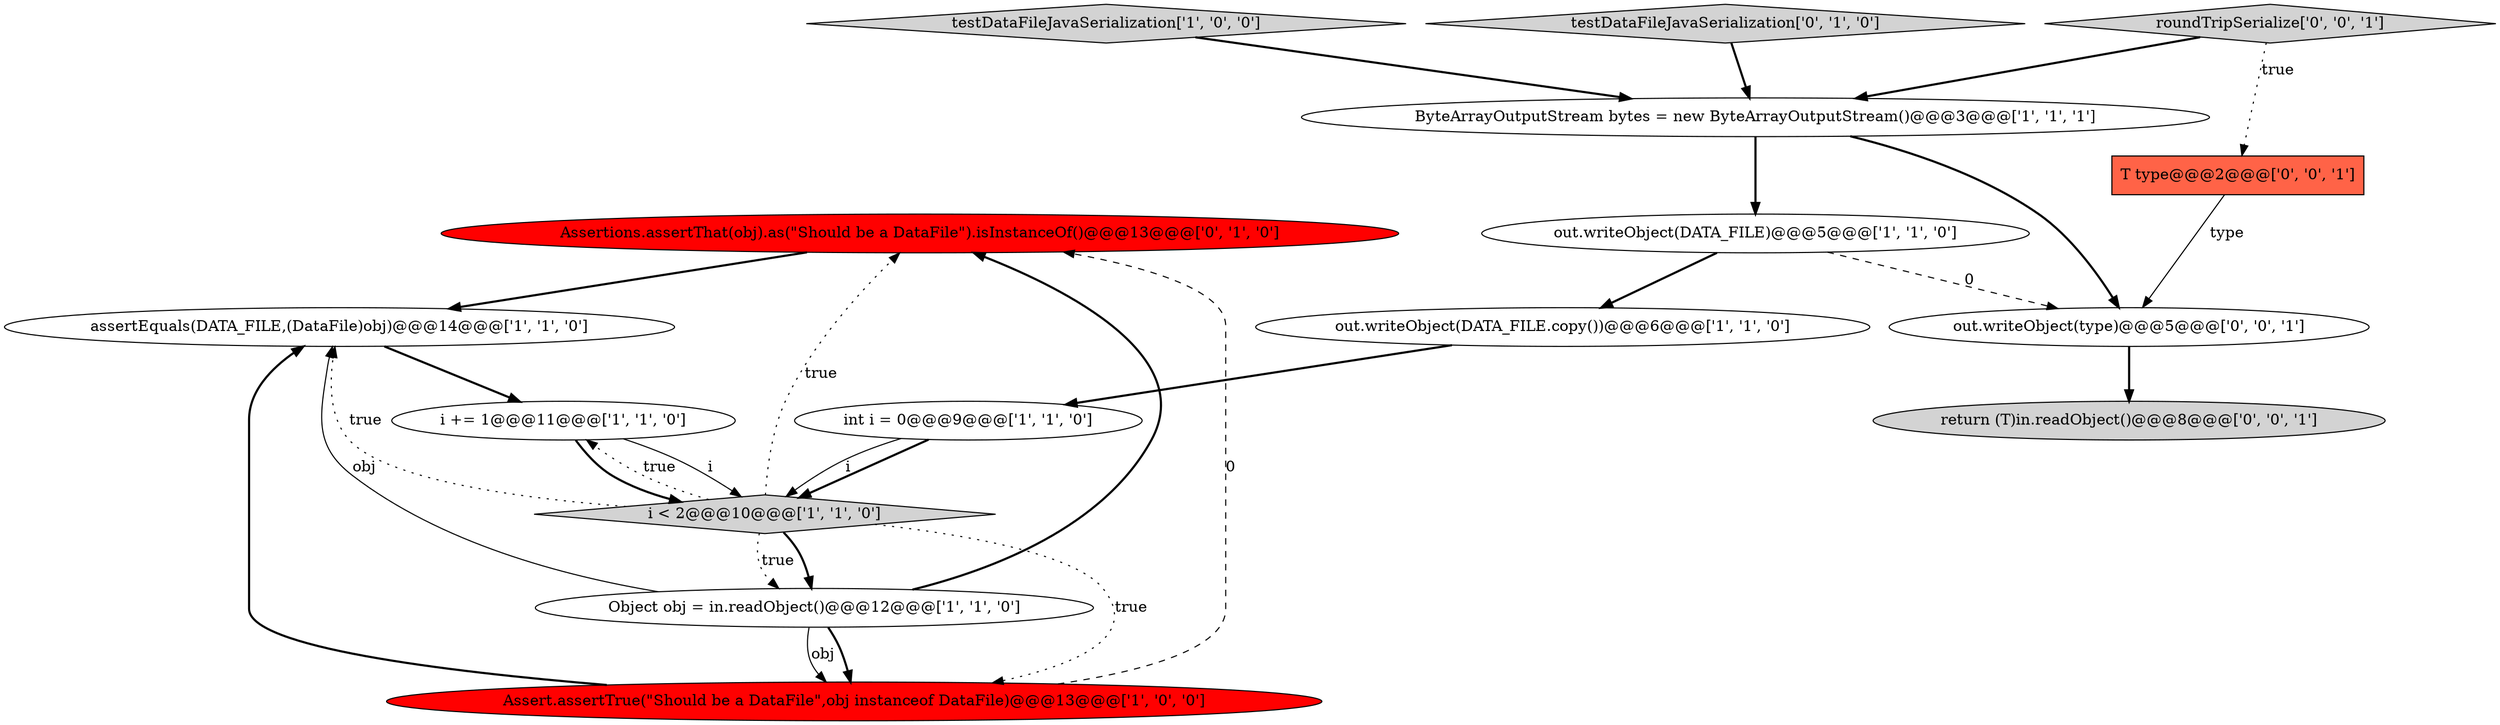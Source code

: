 digraph {
10 [style = filled, label = "Assertions.assertThat(obj).as(\"Should be a DataFile\").isInstanceOf()@@@13@@@['0', '1', '0']", fillcolor = red, shape = ellipse image = "AAA1AAABBB2BBB"];
2 [style = filled, label = "Object obj = in.readObject()@@@12@@@['1', '1', '0']", fillcolor = white, shape = ellipse image = "AAA0AAABBB1BBB"];
1 [style = filled, label = "Assert.assertTrue(\"Should be a DataFile\",obj instanceof DataFile)@@@13@@@['1', '0', '0']", fillcolor = red, shape = ellipse image = "AAA1AAABBB1BBB"];
11 [style = filled, label = "testDataFileJavaSerialization['0', '1', '0']", fillcolor = lightgray, shape = diamond image = "AAA0AAABBB2BBB"];
3 [style = filled, label = "out.writeObject(DATA_FILE)@@@5@@@['1', '1', '0']", fillcolor = white, shape = ellipse image = "AAA0AAABBB1BBB"];
7 [style = filled, label = "int i = 0@@@9@@@['1', '1', '0']", fillcolor = white, shape = ellipse image = "AAA0AAABBB1BBB"];
9 [style = filled, label = "testDataFileJavaSerialization['1', '0', '0']", fillcolor = lightgray, shape = diamond image = "AAA0AAABBB1BBB"];
13 [style = filled, label = "return (T)in.readObject()@@@8@@@['0', '0', '1']", fillcolor = lightgray, shape = ellipse image = "AAA0AAABBB3BBB"];
8 [style = filled, label = "ByteArrayOutputStream bytes = new ByteArrayOutputStream()@@@3@@@['1', '1', '1']", fillcolor = white, shape = ellipse image = "AAA0AAABBB1BBB"];
0 [style = filled, label = "i += 1@@@11@@@['1', '1', '0']", fillcolor = white, shape = ellipse image = "AAA0AAABBB1BBB"];
12 [style = filled, label = "T type@@@2@@@['0', '0', '1']", fillcolor = tomato, shape = box image = "AAA0AAABBB3BBB"];
14 [style = filled, label = "out.writeObject(type)@@@5@@@['0', '0', '1']", fillcolor = white, shape = ellipse image = "AAA0AAABBB3BBB"];
5 [style = filled, label = "out.writeObject(DATA_FILE.copy())@@@6@@@['1', '1', '0']", fillcolor = white, shape = ellipse image = "AAA0AAABBB1BBB"];
15 [style = filled, label = "roundTripSerialize['0', '0', '1']", fillcolor = lightgray, shape = diamond image = "AAA0AAABBB3BBB"];
4 [style = filled, label = "i < 2@@@10@@@['1', '1', '0']", fillcolor = lightgray, shape = diamond image = "AAA0AAABBB1BBB"];
6 [style = filled, label = "assertEquals(DATA_FILE,(DataFile)obj)@@@14@@@['1', '1', '0']", fillcolor = white, shape = ellipse image = "AAA0AAABBB1BBB"];
4->6 [style = dotted, label="true"];
4->1 [style = dotted, label="true"];
4->10 [style = dotted, label="true"];
2->1 [style = bold, label=""];
4->0 [style = dotted, label="true"];
8->3 [style = bold, label=""];
8->14 [style = bold, label=""];
6->0 [style = bold, label=""];
4->2 [style = bold, label=""];
7->4 [style = bold, label=""];
0->4 [style = solid, label="i"];
1->10 [style = dashed, label="0"];
9->8 [style = bold, label=""];
2->10 [style = bold, label=""];
10->6 [style = bold, label=""];
7->4 [style = solid, label="i"];
3->5 [style = bold, label=""];
1->6 [style = bold, label=""];
0->4 [style = bold, label=""];
15->12 [style = dotted, label="true"];
5->7 [style = bold, label=""];
11->8 [style = bold, label=""];
14->13 [style = bold, label=""];
12->14 [style = solid, label="type"];
3->14 [style = dashed, label="0"];
2->1 [style = solid, label="obj"];
15->8 [style = bold, label=""];
4->2 [style = dotted, label="true"];
2->6 [style = solid, label="obj"];
}
